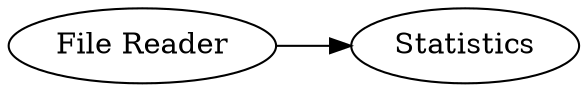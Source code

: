 digraph {
	"2672253576672729154_3" [label=Statistics]
	"2672253576672729154_1" [label="File Reader"]
	"2672253576672729154_1" -> "2672253576672729154_3"
	rankdir=LR
}
